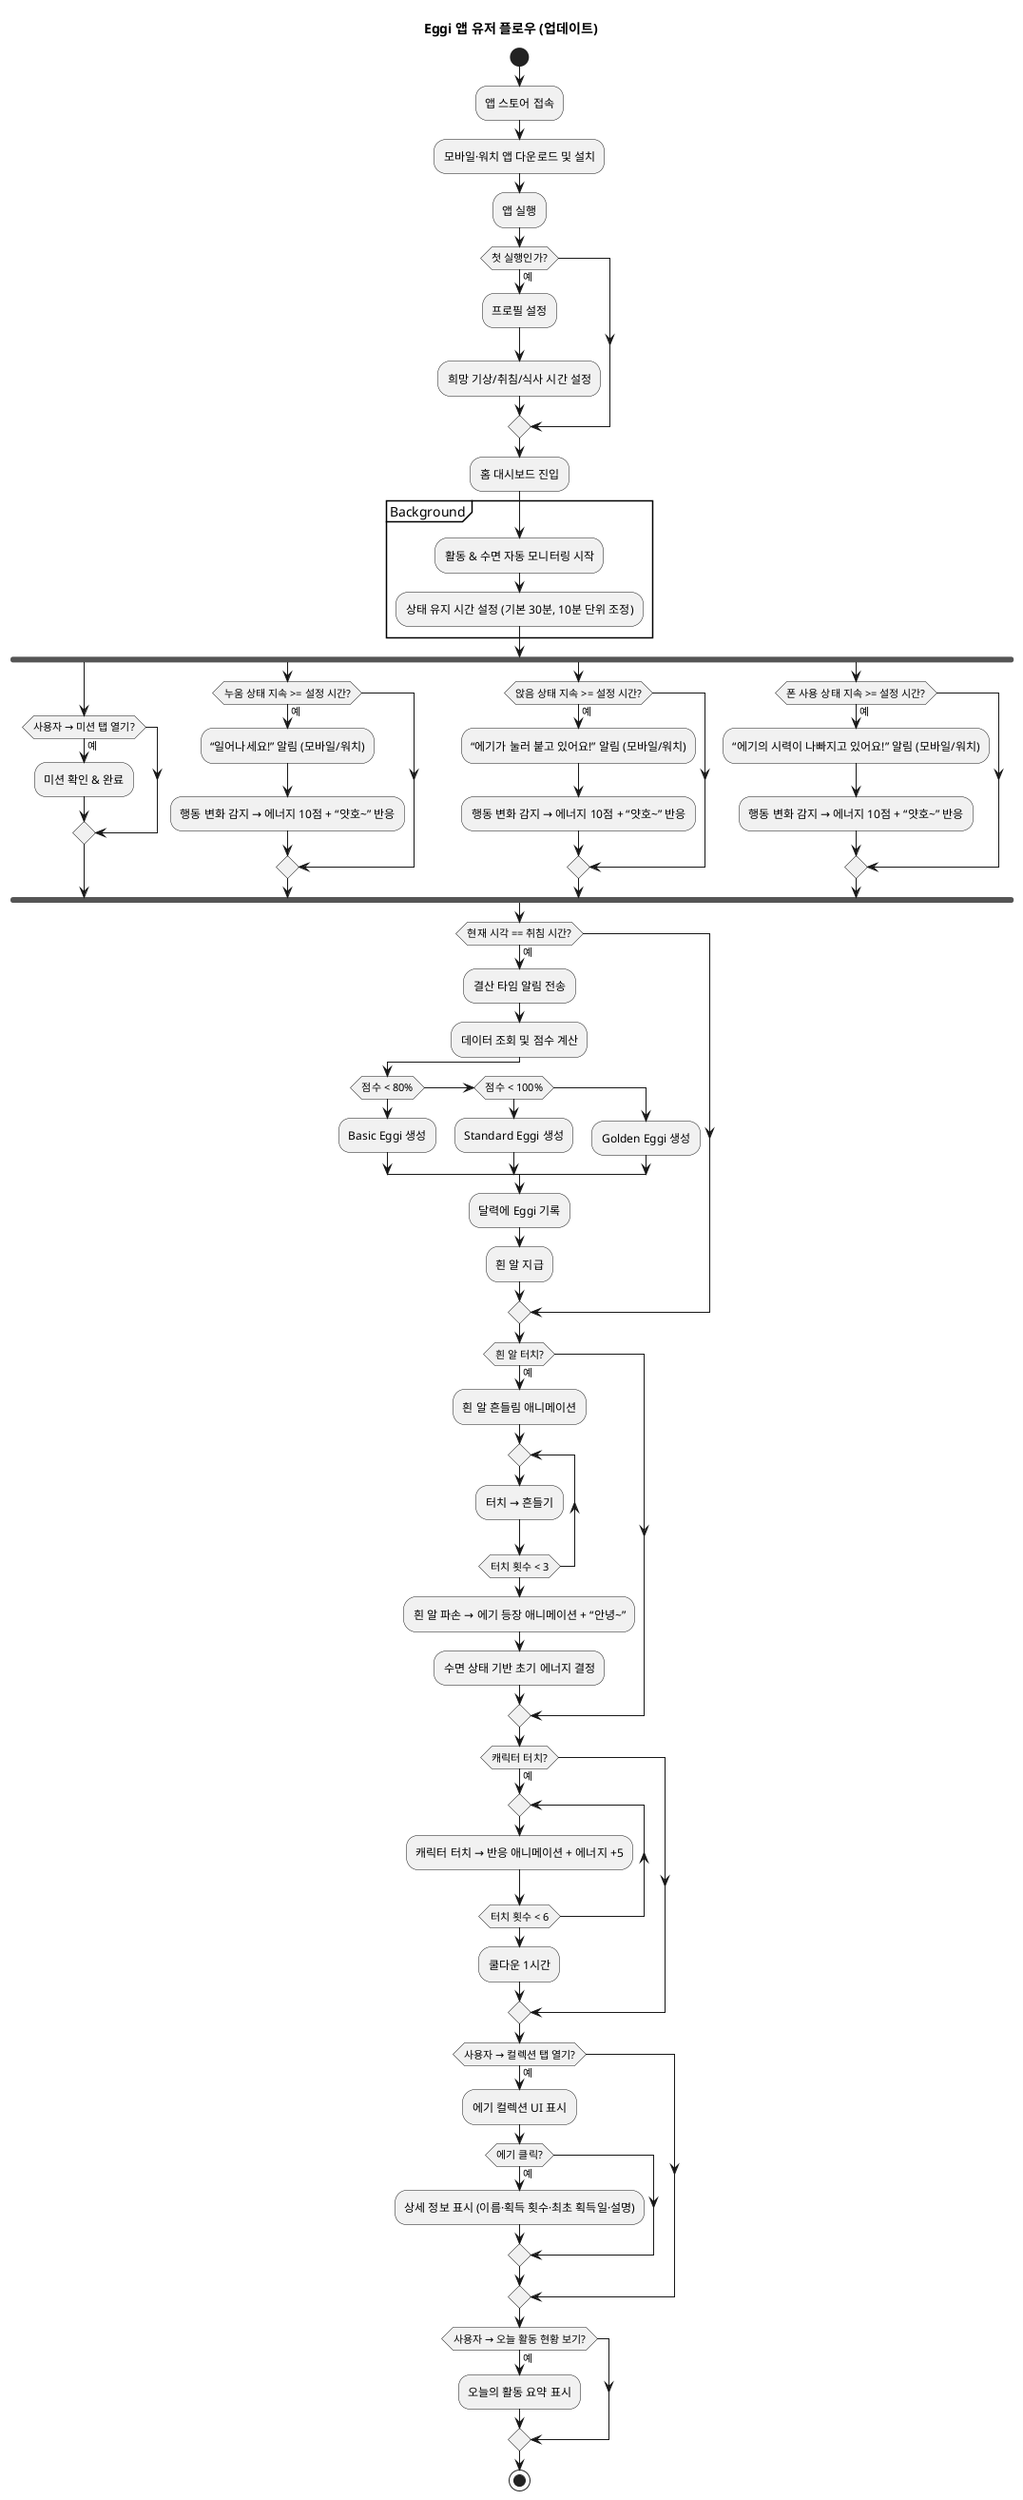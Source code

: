 @startuml
title Eggi 앱 유저 플로우 (업데이트)

start
:앱 스토어 접속;
:모바일·워치 앱 다운로드 및 설치;

:앱 실행;
if (첫 실행인가?) then (예)
  :프로필 설정;
  :희망 기상/취침/식사 시간 설정;
endif

:홈 대시보드 진입;

partition Background {
  :활동 & 수면 자동 모니터링 시작;
  :상태 유지 시간 설정 (기본 30분, 10분 단위 조정);
}

fork
  if (사용자 → 미션 탭 열기?) then (예)
    :미션 확인 & 완료;
  endif
fork again
  if (누움 상태 지속 >= 설정 시간?) then (예)
    :“일어나세요!” 알림 (모바일/워치);
    :행동 변화 감지 → 에너지 10점 + “얏호~” 반응;
  endif
fork again
  if (앉음 상태 지속 >= 설정 시간?) then (예)
    :“에기가 눌러 붙고 있어요!” 알림 (모바일/워치);
    :행동 변화 감지 → 에너지 10점 + “얏호~” 반응;
  endif
fork again
  if (폰 사용 상태 지속 >= 설정 시간?) then (예)
    :“에기의 시력이 나빠지고 있어요!” 알림 (모바일/워치);
    :행동 변화 감지 → 에너지 10점 + “얏호~” 반응;
  endif
end fork

if (현재 시각 == 취침 시간?) then (예)
  :결산 타임 알림 전송;
  :데이터 조회 및 점수 계산;
  if (점수 < 80%) then
    :Basic Eggi 생성;
  elseif (점수 < 100%) then
    :Standard Eggi 생성;
  else
    :Golden Eggi 생성;
  endif
  :달력에 Eggi 기록;
  :흰 알 지급;
endif

' — 흰 알 깨기 플로우
if (흰 알 터치?) then (예)
  :흰 알 흔들림 애니메이션;
  repeat
    :터치 → 흔들기;
  repeat while (터치 횟수 < 3)
  :흰 알 파손 → 에기 등장 애니메이션 + “안녕~”;
  :수면 상태 기반 초기 에너지 결정;
endif

' — 캐릭터 상호작용
if (캐릭터 터치?) then (예)
  repeat
    :캐릭터 터치 → 반응 애니메이션 + 에너지 +5;
  repeat while (터치 횟수 < 6)
  :쿨다운 1시간;
endif

' — 컬렉션 보기
if (사용자 → 컬렉션 탭 열기?) then (예)
  :에기 컬렉션 UI 표시;
  if (에기 클릭?) then (예)
    :상세 정보 표시 (이름·획득 횟수·최초 획득일·설명);
  endif
endif

' — 오늘 활동 현황
if (사용자 → 오늘 활동 현황 보기?) then (예)
  :오늘의 활동 요약 표시;
endif

stop
@enduml